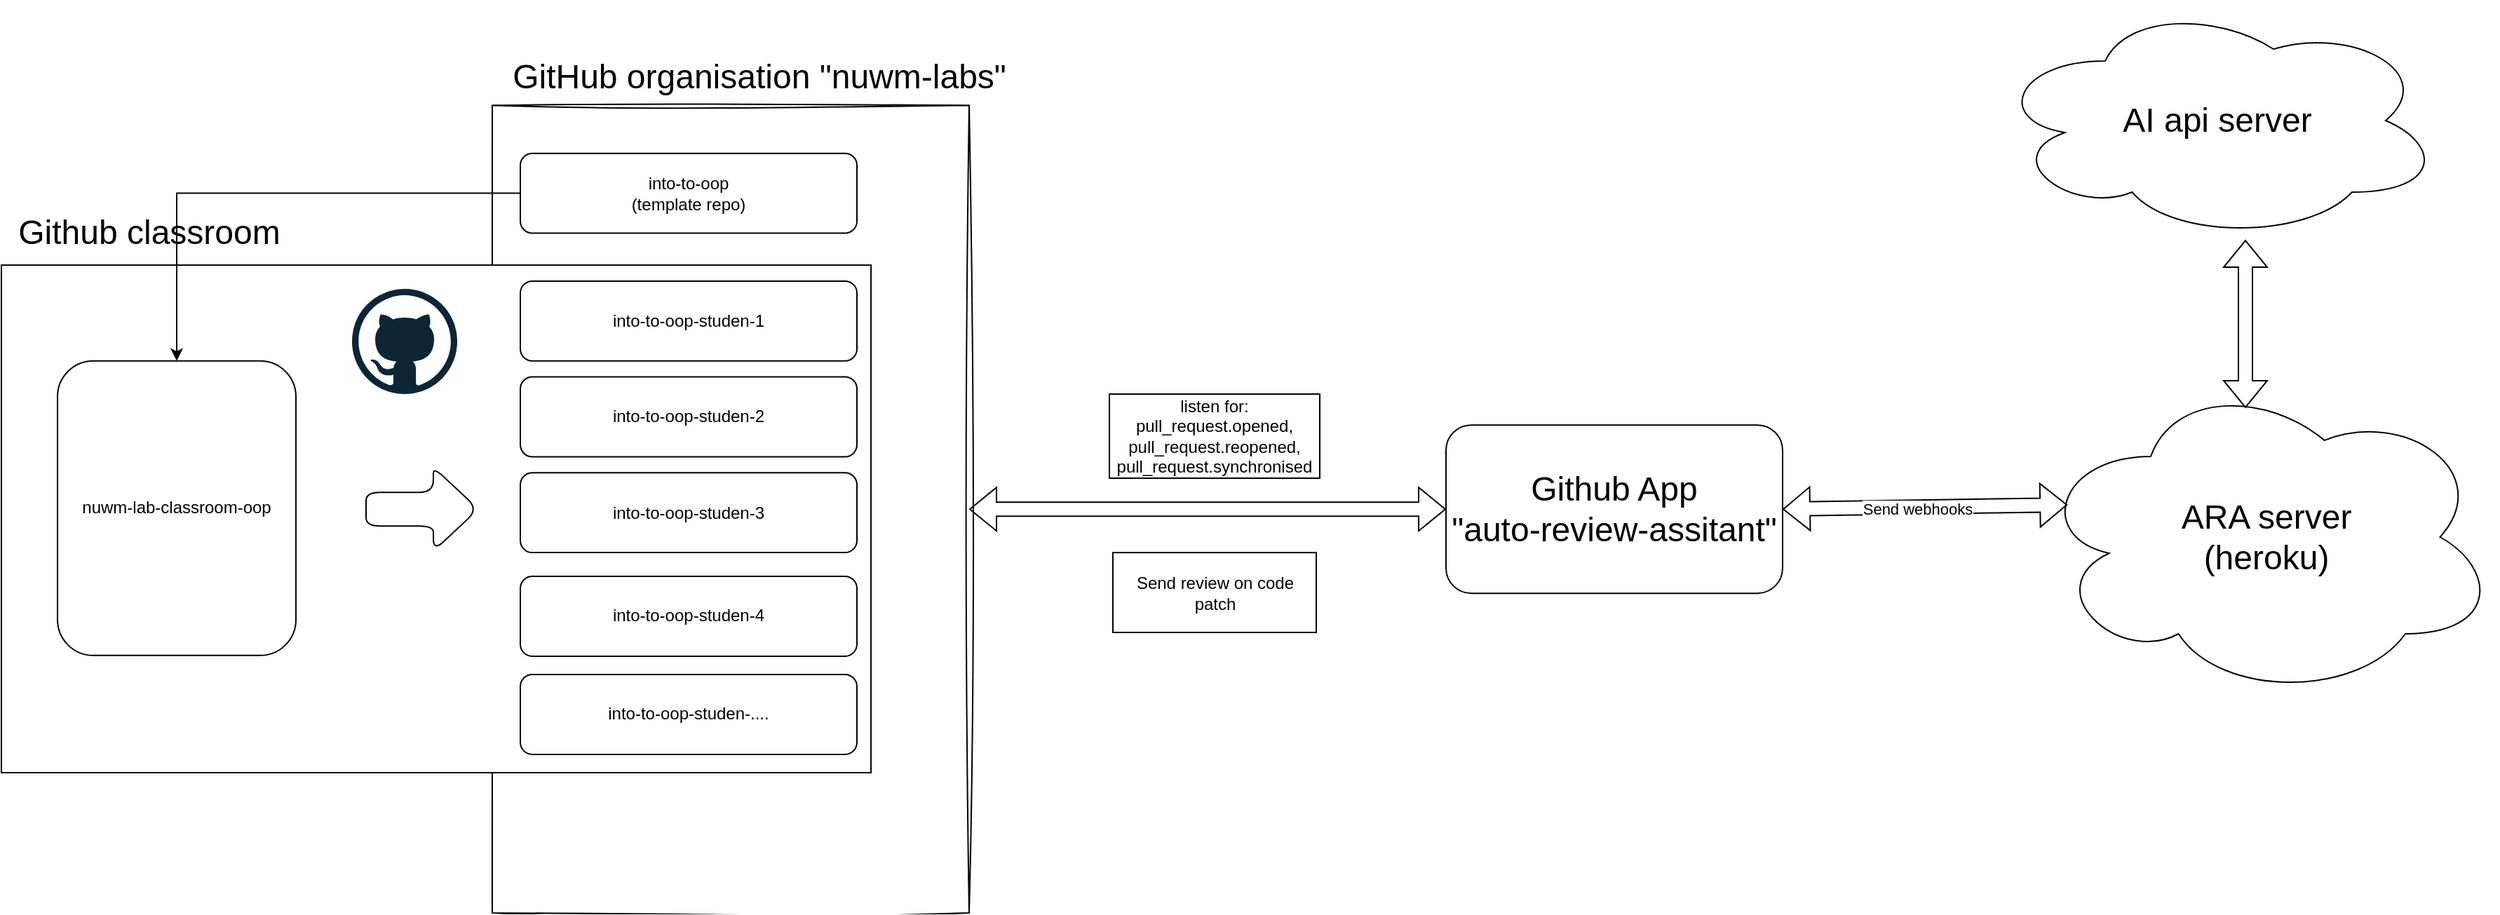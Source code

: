 <mxfile version="22.1.5" type="github">
  <diagram id="0d7cefc2-ccd6-e077-73ed-a8e48b0cddf6" name="Page-1">
    <mxGraphModel dx="3758" dy="1763" grid="1" gridSize="10" guides="1" tooltips="1" connect="1" arrows="1" fold="1" page="1" pageScale="1" pageWidth="1169" pageHeight="827" background="none" math="0" shadow="0">
      <root>
        <mxCell id="0" />
        <mxCell id="1" parent="0" />
        <mxCell id="3238N6uz9ZZqnU5c4idW-117" value="" style="group;rotation=0;" vertex="1" connectable="0" parent="1">
          <mxGeometry x="-510" y="160" width="650" height="610" as="geometry" />
        </mxCell>
        <mxCell id="3238N6uz9ZZqnU5c4idW-111" value="" style="rounded=0;whiteSpace=wrap;html=1;glass=0;sketch=1;curveFitting=1;jiggle=2;" vertex="1" parent="3238N6uz9ZZqnU5c4idW-117">
          <mxGeometry y="34.17" width="340" height="575.83" as="geometry" />
        </mxCell>
        <mxCell id="3238N6uz9ZZqnU5c4idW-116" value="&lt;font style=&quot;font-size: 24px;&quot;&gt;GitHub organisation &quot;nuwm-labs&quot;&lt;/font&gt;" style="text;html=1;align=center;verticalAlign=middle;resizable=0;points=[];autosize=1;strokeColor=none;fillColor=none;" vertex="1" parent="3238N6uz9ZZqnU5c4idW-117">
          <mxGeometry y="-5.83" width="380" height="40" as="geometry" />
        </mxCell>
        <mxCell id="3238N6uz9ZZqnU5c4idW-109" value="into-to-oop&lt;br&gt;(template repo)" style="rounded=1;whiteSpace=wrap;html=1;" vertex="1" parent="3238N6uz9ZZqnU5c4idW-117">
          <mxGeometry x="20" y="68.333" width="240" height="56.944" as="geometry" />
        </mxCell>
        <mxCell id="3238N6uz9ZZqnU5c4idW-119" value="" style="rounded=0;whiteSpace=wrap;html=1;labelBackgroundColor=#FFFFFF;labelBorderColor=none;textOpacity=0;" vertex="1" parent="3238N6uz9ZZqnU5c4idW-117">
          <mxGeometry x="-350" y="148.06" width="620" height="361.94" as="geometry" />
        </mxCell>
        <mxCell id="3238N6uz9ZZqnU5c4idW-121" value="into-to-oop-studen-1" style="rounded=1;whiteSpace=wrap;html=1;" vertex="1" parent="3238N6uz9ZZqnU5c4idW-117">
          <mxGeometry x="20" y="159.444" width="240" height="56.944" as="geometry" />
        </mxCell>
        <mxCell id="3238N6uz9ZZqnU5c4idW-123" value="into-to-oop-studen-2" style="rounded=1;whiteSpace=wrap;html=1;" vertex="1" parent="3238N6uz9ZZqnU5c4idW-117">
          <mxGeometry x="20" y="227.778" width="240" height="56.944" as="geometry" />
        </mxCell>
        <mxCell id="3238N6uz9ZZqnU5c4idW-124" value="into-to-oop-studen-3" style="rounded=1;whiteSpace=wrap;html=1;" vertex="1" parent="3238N6uz9ZZqnU5c4idW-117">
          <mxGeometry x="20" y="296.111" width="240" height="56.944" as="geometry" />
        </mxCell>
        <mxCell id="3238N6uz9ZZqnU5c4idW-126" value="into-to-oop-studen-4" style="rounded=1;whiteSpace=wrap;html=1;" vertex="1" parent="3238N6uz9ZZqnU5c4idW-117">
          <mxGeometry x="20" y="370.001" width="240" height="56.944" as="geometry" />
        </mxCell>
        <mxCell id="3238N6uz9ZZqnU5c4idW-127" value="into-to-oop-studen-...." style="rounded=1;whiteSpace=wrap;html=1;" vertex="1" parent="3238N6uz9ZZqnU5c4idW-117">
          <mxGeometry x="20" y="440.001" width="240" height="56.944" as="geometry" />
        </mxCell>
        <mxCell id="3238N6uz9ZZqnU5c4idW-129" style="edgeStyle=orthogonalEdgeStyle;rounded=0;orthogonalLoop=1;jettySize=auto;html=1;exitX=0.5;exitY=1;exitDx=0;exitDy=0;" edge="1" parent="3238N6uz9ZZqnU5c4idW-117" source="3238N6uz9ZZqnU5c4idW-119" target="3238N6uz9ZZqnU5c4idW-119">
          <mxGeometry relative="1" as="geometry" />
        </mxCell>
        <mxCell id="3238N6uz9ZZqnU5c4idW-133" value="nuwm-lab-classroom-oop" style="rounded=1;whiteSpace=wrap;html=1;" vertex="1" parent="3238N6uz9ZZqnU5c4idW-117">
          <mxGeometry x="-310" y="216.39" width="170" height="210" as="geometry" />
        </mxCell>
        <mxCell id="3238N6uz9ZZqnU5c4idW-142" value="" style="edgeStyle=orthogonalEdgeStyle;rounded=0;orthogonalLoop=1;jettySize=auto;html=1;" edge="1" parent="3238N6uz9ZZqnU5c4idW-117" source="3238N6uz9ZZqnU5c4idW-109" target="3238N6uz9ZZqnU5c4idW-133">
          <mxGeometry relative="1" as="geometry">
            <mxPoint x="-110.0" y="206.386" as="targetPoint" />
          </mxGeometry>
        </mxCell>
        <mxCell id="3238N6uz9ZZqnU5c4idW-147" value="" style="shape=singleArrow;whiteSpace=wrap;html=1;arrowWidth=0.4;arrowSize=0.4;rounded=1;" vertex="1" parent="3238N6uz9ZZqnU5c4idW-117">
          <mxGeometry x="-90" y="292.09" width="80" height="60" as="geometry" />
        </mxCell>
        <mxCell id="3238N6uz9ZZqnU5c4idW-108" value="&lt;font style=&quot;font-size: 24px;&quot;&gt;Github App&lt;br&gt;&quot;auto-review-assitant&quot;&lt;/font&gt;" style="rounded=1;whiteSpace=wrap;html=1;" vertex="1" parent="3238N6uz9ZZqnU5c4idW-117">
          <mxGeometry x="680" y="262.09" width="240" height="120" as="geometry" />
        </mxCell>
        <mxCell id="3238N6uz9ZZqnU5c4idW-156" value="" style="shape=flexArrow;endArrow=classic;startArrow=classic;html=1;rounded=0;entryX=0;entryY=0.5;entryDx=0;entryDy=0;" edge="1" parent="3238N6uz9ZZqnU5c4idW-117" source="3238N6uz9ZZqnU5c4idW-111" target="3238N6uz9ZZqnU5c4idW-108">
          <mxGeometry width="100" height="100" relative="1" as="geometry">
            <mxPoint x="345" y="327.78" as="sourcePoint" />
            <mxPoint x="445" y="227.78" as="targetPoint" />
          </mxGeometry>
        </mxCell>
        <mxCell id="3238N6uz9ZZqnU5c4idW-157" value="listen for:&lt;br&gt;pull_request.opened,&lt;br&gt;pull_request.reopened,&lt;br&gt;pull_request.synchronised" style="rounded=0;whiteSpace=wrap;html=1;" vertex="1" parent="3238N6uz9ZZqnU5c4idW-117">
          <mxGeometry x="440" y="240" width="150" height="60" as="geometry" />
        </mxCell>
        <mxCell id="3238N6uz9ZZqnU5c4idW-193" value="Send review on code patch" style="rounded=0;whiteSpace=wrap;html=1;" vertex="1" parent="3238N6uz9ZZqnU5c4idW-117">
          <mxGeometry x="442.5" y="353.06" width="145" height="56.94" as="geometry" />
        </mxCell>
        <mxCell id="3238N6uz9ZZqnU5c4idW-107" value="" style="dashed=0;outlineConnect=0;html=1;align=center;labelPosition=center;verticalLabelPosition=bottom;verticalAlign=top;shape=mxgraph.weblogos.github" vertex="1" parent="3238N6uz9ZZqnU5c4idW-117">
          <mxGeometry x="-100" y="165" width="75" height="75" as="geometry" />
        </mxCell>
        <mxCell id="3238N6uz9ZZqnU5c4idW-120" value="&lt;font style=&quot;font-size: 24px;&quot;&gt;Github classroom&lt;/font&gt;" style="text;html=1;align=center;verticalAlign=middle;resizable=0;points=[];autosize=1;strokeColor=none;fillColor=none;" vertex="1" parent="1">
          <mxGeometry x="-860" y="265" width="210" height="40" as="geometry" />
        </mxCell>
        <mxCell id="3238N6uz9ZZqnU5c4idW-149" value="&lt;font style=&quot;font-size: 24px;&quot;&gt;ARA server&lt;br&gt;(heroku)&lt;br&gt;&lt;/font&gt;" style="ellipse;shape=cloud;whiteSpace=wrap;html=1;" vertex="1" parent="1">
          <mxGeometry x="590" y="387" width="330" height="230" as="geometry" />
        </mxCell>
        <mxCell id="3238N6uz9ZZqnU5c4idW-154" value="" style="shape=flexArrow;endArrow=classic;startArrow=classic;html=1;rounded=0;exitX=1;exitY=0.5;exitDx=0;exitDy=0;entryX=0.07;entryY=0.4;entryDx=0;entryDy=0;entryPerimeter=0;" edge="1" parent="1" source="3238N6uz9ZZqnU5c4idW-108" target="3238N6uz9ZZqnU5c4idW-149">
          <mxGeometry width="100" height="100" relative="1" as="geometry">
            <mxPoint x="570" y="410" as="sourcePoint" />
            <mxPoint x="670" y="310" as="targetPoint" />
          </mxGeometry>
        </mxCell>
        <mxCell id="3238N6uz9ZZqnU5c4idW-155" value="Send webhooks" style="edgeLabel;html=1;align=center;verticalAlign=middle;resizable=0;points=[];" vertex="1" connectable="0" parent="3238N6uz9ZZqnU5c4idW-154">
          <mxGeometry x="-0.045" y="-1" relative="1" as="geometry">
            <mxPoint x="-1" as="offset" />
          </mxGeometry>
        </mxCell>
        <mxCell id="3238N6uz9ZZqnU5c4idW-194" value="" style="shape=flexArrow;endArrow=classic;startArrow=classic;html=1;rounded=0;" edge="1" parent="1">
          <mxGeometry width="100" height="100" relative="1" as="geometry">
            <mxPoint x="740" y="410" as="sourcePoint" />
            <mxPoint x="740" y="290" as="targetPoint" />
          </mxGeometry>
        </mxCell>
        <mxCell id="3238N6uz9ZZqnU5c4idW-195" value="&lt;font style=&quot;&quot;&gt;&lt;font style=&quot;font-size: 24px;&quot;&gt;AI api server&lt;/font&gt;&lt;br&gt;&lt;/font&gt;" style="ellipse;shape=cloud;whiteSpace=wrap;html=1;" vertex="1" parent="1">
          <mxGeometry x="560" y="120" width="320" height="170" as="geometry" />
        </mxCell>
        <mxCell id="3238N6uz9ZZqnU5c4idW-196" value="" style="shape=image;html=1;verticalAlign=top;verticalLabelPosition=bottom;labelBackgroundColor=#ffffff;imageAspect=0;aspect=fixed;image=https://cdn0.iconfinder.com/data/icons/social-media-2183/512/social__media__social_media__github_-128.png" vertex="1" parent="1">
          <mxGeometry x="240" y="290" width="128" height="128" as="geometry" />
        </mxCell>
      </root>
    </mxGraphModel>
  </diagram>
</mxfile>
